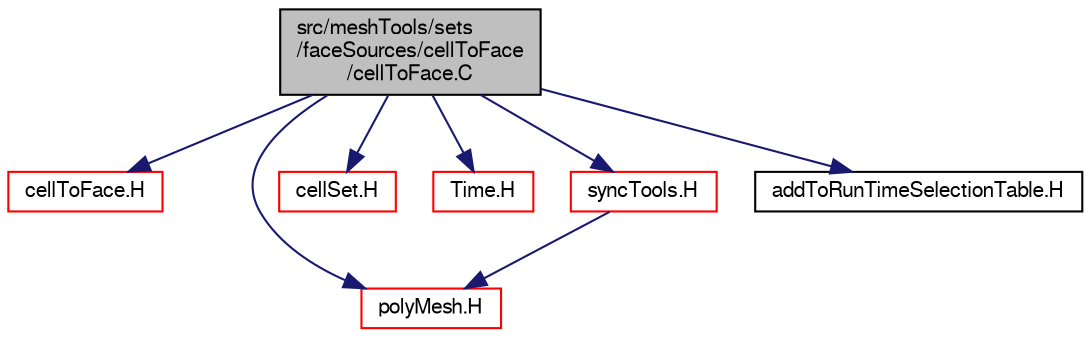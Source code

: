 digraph "src/meshTools/sets/faceSources/cellToFace/cellToFace.C"
{
  bgcolor="transparent";
  edge [fontname="FreeSans",fontsize="10",labelfontname="FreeSans",labelfontsize="10"];
  node [fontname="FreeSans",fontsize="10",shape=record];
  Node0 [label="src/meshTools/sets\l/faceSources/cellToFace\l/cellToFace.C",height=0.2,width=0.4,color="black", fillcolor="grey75", style="filled", fontcolor="black"];
  Node0 -> Node1 [color="midnightblue",fontsize="10",style="solid",fontname="FreeSans"];
  Node1 [label="cellToFace.H",height=0.2,width=0.4,color="red",URL="$a07985.html"];
  Node0 -> Node147 [color="midnightblue",fontsize="10",style="solid",fontname="FreeSans"];
  Node147 [label="polyMesh.H",height=0.2,width=0.4,color="red",URL="$a11630.html"];
  Node0 -> Node222 [color="midnightblue",fontsize="10",style="solid",fontname="FreeSans"];
  Node222 [label="cellSet.H",height=0.2,width=0.4,color="red",URL="$a08117.html"];
  Node0 -> Node224 [color="midnightblue",fontsize="10",style="solid",fontname="FreeSans"];
  Node224 [label="Time.H",height=0.2,width=0.4,color="red",URL="$a09311.html"];
  Node0 -> Node260 [color="midnightblue",fontsize="10",style="solid",fontname="FreeSans"];
  Node260 [label="syncTools.H",height=0.2,width=0.4,color="red",URL="$a11768.html"];
  Node260 -> Node147 [color="midnightblue",fontsize="10",style="solid",fontname="FreeSans"];
  Node0 -> Node274 [color="midnightblue",fontsize="10",style="solid",fontname="FreeSans"];
  Node274 [label="addToRunTimeSelectionTable.H",height=0.2,width=0.4,color="black",URL="$a09263.html",tooltip="Macros for easy insertion into run-time selection tables. "];
}
